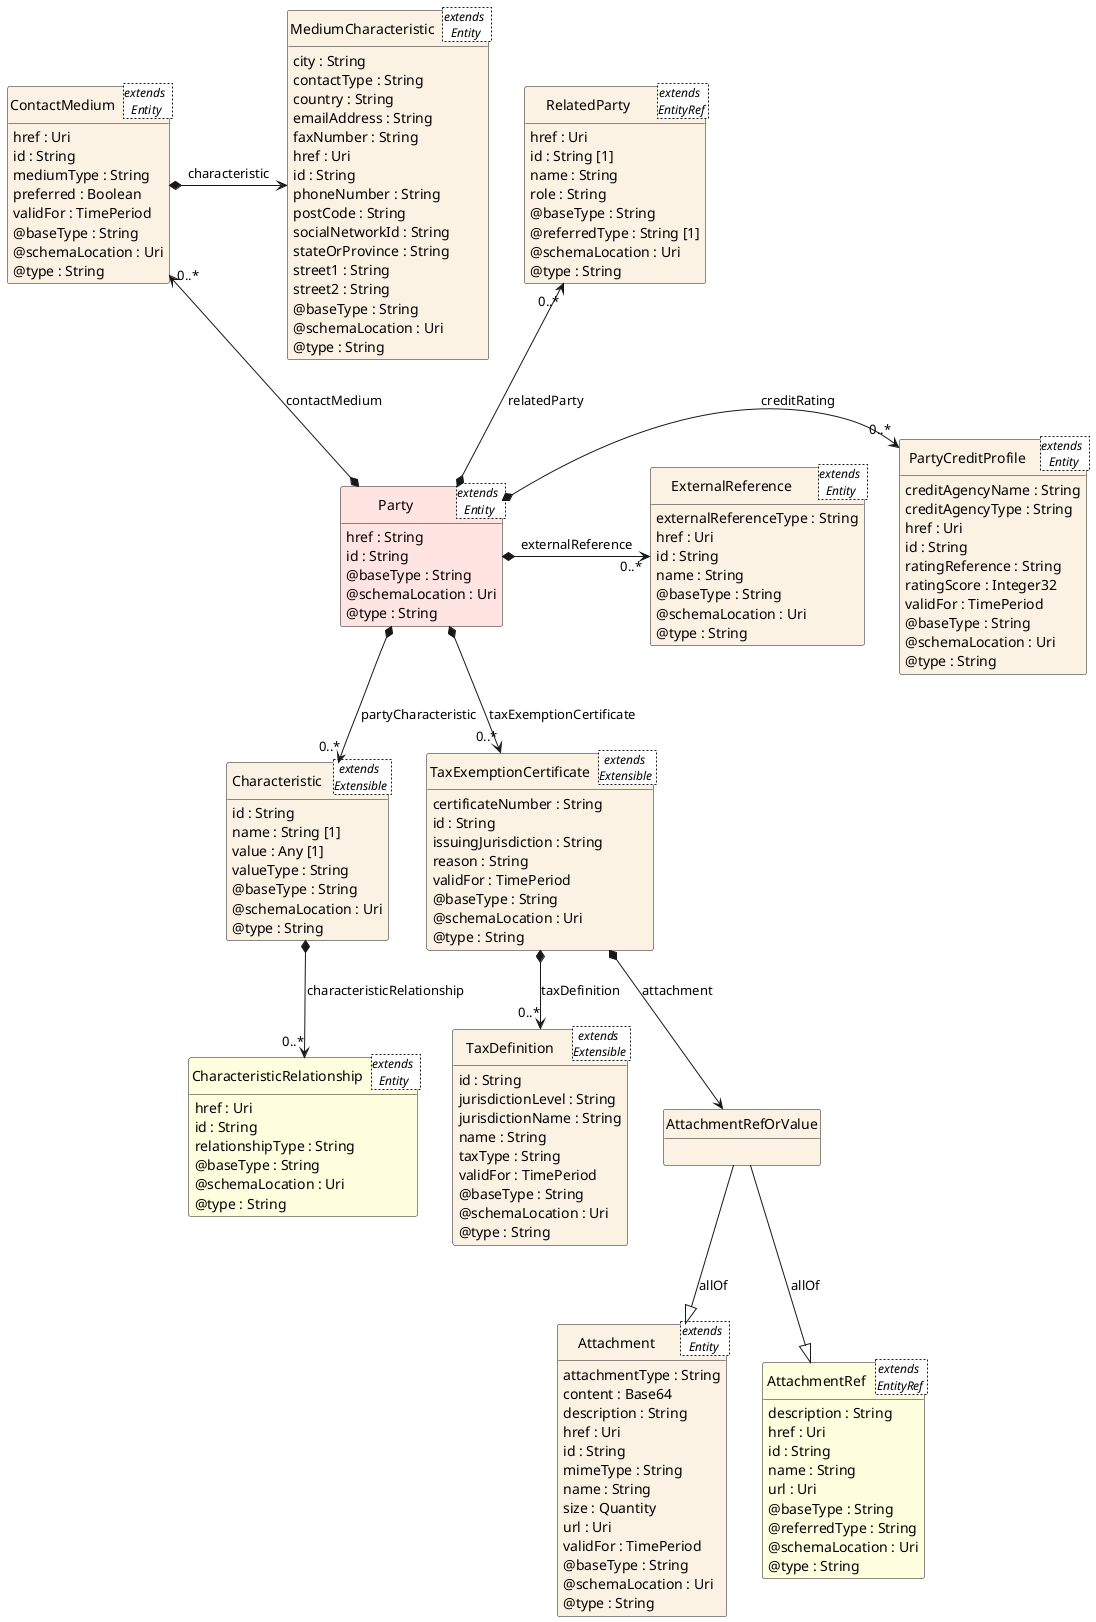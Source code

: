 @startuml
'
' Resource:  Party
' Source:    Party_4.0.0_oas.yaml
' Generated: 2020-11-18 16:49:56+0100
'
hide circle
hide methods
hide stereotype
show <<Enumeration>> stereotype
skinparam class {
   backgroundColor<<Enumeration>> #E6F5F7
   backgroundColor<<Ref>> #FFFFE0
   backgroundColor<<Pivot>> #FFFFFFF
   backgroundColor #FCF2E3
   backgroundColor<<SubResource>> MistyRose
}

skinparam legend {
   borderRoundCorner 0
   borderColor red
   backgroundColor white
}

'sequence: 6
class Party <extends  \nEntity >  <<SubResource>> {
    href : String
    id : String
    @baseType : String
    @schemaLocation : Uri
    @type : String
}

'sequence: 16
class TaxDefinition <extends  \nExtensible >  {
    id : String
    jurisdictionLevel : String
    jurisdictionName : String
    name : String
    taxType : String
    validFor : TimePeriod
    @baseType : String
    @schemaLocation : Uri
    @type : String
}

'sequence: 25
class ContactMedium <extends  \nEntity >  {
    href : Uri
    id : String
    mediumType : String
    preferred : Boolean
    validFor : TimePeriod
    @baseType : String
    @schemaLocation : Uri
    @type : String
}

'sequence: 32
class CharacteristicRelationship <extends  \nEntity >  <<Ref>> {
    href : Uri
    id : String
    relationshipType : String
    @baseType : String
    @schemaLocation : Uri
    @type : String
}

'sequence: 40
class Characteristic <extends  \nExtensible >  {
    id : String
    name : String [1]
    value : Any [1]
    valueType : String
    @baseType : String
    @schemaLocation : Uri
    @type : String
}

'sequence: 54
class Attachment <extends  \nEntity >  {
    attachmentType : String
    content : Base64
    description : String
    href : Uri
    id : String
    mimeType : String
    name : String
    size : Quantity
    url : Uri
    validFor : TimePeriod
    @baseType : String
    @schemaLocation : Uri
    @type : String
}

'sequence: 65
class PartyCreditProfile <extends  \nEntity >  {
    creditAgencyName : String
    creditAgencyType : String
    href : Uri
    id : String
    ratingReference : String
    ratingScore : Integer32
    validFor : TimePeriod
    @baseType : String
    @schemaLocation : Uri
    @type : String
}

'sequence: 82
class MediumCharacteristic <extends  \nEntity >  {
    city : String
    contactType : String
    country : String
    emailAddress : String
    faxNumber : String
    href : Uri
    id : String
    phoneNumber : String
    postCode : String
    socialNetworkId : String
    stateOrProvince : String
    street1 : String
    street2 : String
    @baseType : String
    @schemaLocation : Uri
    @type : String
}

'sequence: 90
class ExternalReference <extends  \nEntity >  {
    externalReferenceType : String
    href : Uri
    id : String
    name : String
    @baseType : String
    @schemaLocation : Uri
    @type : String
}

'sequence: 99
class RelatedParty <extends  \nEntityRef >  {
    href : Uri
    id : String [1]
    name : String
    role : String
    @baseType : String
    @referredType : String [1]
    @schemaLocation : Uri
    @type : String
}

'sequence: 100
class AttachmentRefOrValue  {
    {field}//                                        //
}

'sequence: 110
class AttachmentRef <extends  \nEntityRef >  <<Ref>> {
    description : String
    href : Uri
    id : String
    name : String
    url : Uri
    @baseType : String
    @referredType : String
    @schemaLocation : Uri
    @type : String
}

'sequence: 119
class TaxExemptionCertificate <extends  \nExtensible >  {
    certificateNumber : String
    id : String
    issuingJurisdiction : String
    reason : String
    validFor : TimePeriod
    @baseType : String
    @schemaLocation : Uri
    @type : String
}

'sequence: 6
'processing edges for Party
'sequence: 122
'rule: General above rule
ContactMedium "0..*" <--* Party : contactMedium

'sequence: 124
'rule: General below rule
Party *-->  "0..*" Characteristic : partyCharacteristic

'sequence: 126
'rule: General below rule
Party *-->  "0..*" TaxExemptionCertificate : taxExemptionCertificate

'sequence: 119
'processing edges for TaxExemptionCertificate
'sequence: 136
'rule: General below rule
TaxExemptionCertificate *-->   AttachmentRefOrValue : attachment

'sequence: 144
'rule: General left rule
PartyCreditProfile "0..*" <-left-* Party : creditRating

'sequence: 146
'rule: General right rule
Party *-right-> "0..*" ExternalReference : externalReference

'sequence: 148
'rule: General above rule - direction: RIGHT
RelatedParty "0..*" <--* Party : relatedParty

'sequence: 25
'processing edges for ContactMedium
'completed processing of edges for ContactMedium
'processing edges for ContactMedium
'sequence: 168
'rule: General left rule
MediumCharacteristic  <-left-* ContactMedium : characteristic

'sequence: 40
'processing edges for Characteristic
'completed processing of edges for Characteristic
'processing edges for Characteristic
'sequence: 172
'rule: General below rule
Characteristic *-->  "0..*" CharacteristicRelationship : characteristicRelationship

'sequence: 100
'processing edges for AttachmentRefOrValue
'completed processing of edges for AttachmentRefOrValue
'processing edges for AttachmentRefOrValue
'sequence: 176
'rule: General below rule
AttachmentRefOrValue --|> Attachment : allOf

'sequence: 178
'rule: General below rule
AttachmentRefOrValue --|> AttachmentRef : allOf

'sequence: 183
'rule: General below rule - either none already or unable to place left / right of currently placed
TaxExemptionCertificate *-->  "0..*" TaxDefinition : taxDefinition



'layout of the core: [Party, ContactMedium, Characteristic, AttachmentRefOrValue, TaxExemptionCertificate] (seq=120)
'finished layout of the core (seq=139)
'y=9 : ContactMedium (10) MediumCharacteristic (9) RelatedParty (10) (seq=186)
'y=10 : PartyCreditProfile (9) Party (10) ExternalReference (11) (seq=187)
'y=11 : Characteristic (10) TaxExemptionCertificate (9) (seq=188)
'y=12 : TaxDefinition (9) CharacteristicRelationship (10) AttachmentRefOrValue (9) (seq=189)
'y=13 : Attachment (9) AttachmentRef (8) (seq=190)
@enduml
